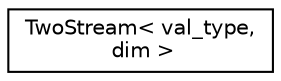 digraph "Graphical Class Hierarchy"
{
 // LATEX_PDF_SIZE
  edge [fontname="Helvetica",fontsize="10",labelfontname="Helvetica",labelfontsize="10"];
  node [fontname="Helvetica",fontsize="10",shape=record];
  rankdir="LR";
  Node0 [label="TwoStream\< val_type,\l dim \>",height=0.2,width=0.4,color="black", fillcolor="white", style="filled",URL="$structTwoStream.html",tooltip=" "];
}
